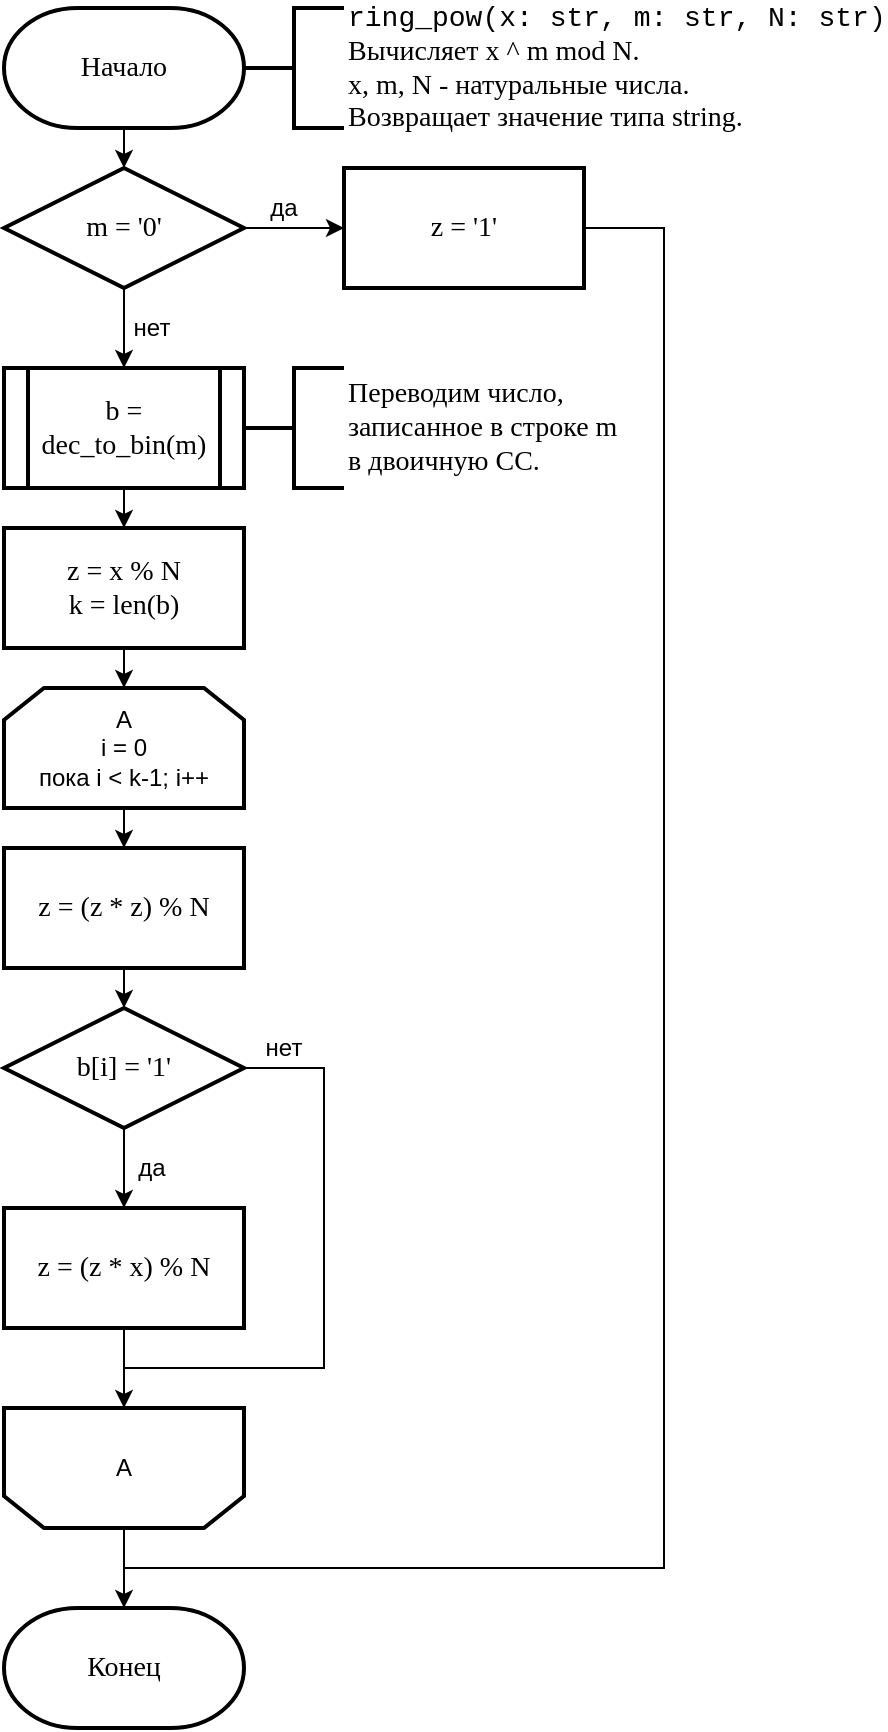 <mxfile version="14.4.8" type="device"><diagram id="MlSowE7N2zOFGr-4BrM5" name="Page-1"><mxGraphModel dx="1422" dy="773" grid="1" gridSize="10" guides="1" tooltips="1" connect="1" arrows="1" fold="1" page="1" pageScale="1" pageWidth="827" pageHeight="1169" math="0" shadow="0"><root><mxCell id="0"/><mxCell id="1" parent="0"/><mxCell id="T-VkvvwlvgEf-x6tDr_E-10" style="edgeStyle=orthogonalEdgeStyle;rounded=0;orthogonalLoop=1;jettySize=auto;html=1;exitX=0.5;exitY=1;exitDx=0;exitDy=0;exitPerimeter=0;entryX=0.5;entryY=0;entryDx=0;entryDy=0;entryPerimeter=0;" parent="1" source="eOUjjm0YNrlzB128Bgmo-1" target="T-VkvvwlvgEf-x6tDr_E-4" edge="1"><mxGeometry relative="1" as="geometry"/></mxCell><mxCell id="eOUjjm0YNrlzB128Bgmo-1" value="Начало" style="strokeWidth=2;html=1;shape=mxgraph.flowchart.terminator;whiteSpace=wrap;fontSize=14;fontFamily=Times New Roman;" parent="1" vertex="1"><mxGeometry x="60" y="40" width="120" height="60" as="geometry"/></mxCell><mxCell id="eOUjjm0YNrlzB128Bgmo-4" value="&lt;div&gt;&lt;font face=&quot;Courier New&quot;&gt;ring_pow(x: str, m: str, N: str)&lt;/font&gt;&lt;/div&gt;&lt;div&gt;Вычисляет x ^ m mod N.&lt;br&gt;&lt;/div&gt;&lt;div&gt;x, m, N - натуральные числа.&lt;br&gt;&lt;/div&gt;&lt;div&gt;Возвращает значение типа string.&lt;br&gt;&lt;/div&gt;" style="strokeWidth=2;html=1;shape=mxgraph.flowchart.annotation_2;align=left;labelPosition=right;pointerEvents=1;fontFamily=Times New Roman;fontSize=14;" parent="1" vertex="1"><mxGeometry x="180" y="40" width="50" height="60" as="geometry"/></mxCell><mxCell id="T-VkvvwlvgEf-x6tDr_E-2" value="" style="edgeStyle=orthogonalEdgeStyle;rounded=0;orthogonalLoop=1;jettySize=auto;html=1;exitX=0.5;exitY=1;exitDx=0;exitDy=0;exitPerimeter=0;entryX=0.5;entryY=0;entryDx=0;entryDy=0;fontFamily=Times New Roman;fontSize=14;" parent="1" source="T-VkvvwlvgEf-x6tDr_E-4" edge="1"><mxGeometry relative="1" as="geometry"><mxPoint x="120" y="220" as="targetPoint"/></mxGeometry></mxCell><mxCell id="T-VkvvwlvgEf-x6tDr_E-3" value="&lt;div&gt;&lt;br&gt;&lt;/div&gt;" style="edgeStyle=orthogonalEdgeStyle;rounded=0;orthogonalLoop=1;jettySize=auto;html=1;exitX=1;exitY=0.5;exitDx=0;exitDy=0;exitPerimeter=0;entryX=0;entryY=0.5;entryDx=0;entryDy=0;fontFamily=Times New Roman;fontSize=14;" parent="1" source="T-VkvvwlvgEf-x6tDr_E-4" target="T-VkvvwlvgEf-x6tDr_E-7" edge="1"><mxGeometry relative="1" as="geometry"/></mxCell><mxCell id="T-VkvvwlvgEf-x6tDr_E-4" value="m = '0'" style="strokeWidth=2;html=1;shape=mxgraph.flowchart.decision;whiteSpace=wrap;rounded=0;fontFamily=Times New Roman;fontSize=14;" parent="1" vertex="1"><mxGeometry x="60" y="120" width="120" height="60" as="geometry"/></mxCell><mxCell id="T-VkvvwlvgEf-x6tDr_E-14" style="edgeStyle=orthogonalEdgeStyle;rounded=0;orthogonalLoop=1;jettySize=auto;html=1;exitX=1;exitY=0.5;exitDx=0;exitDy=0;endArrow=none;endFill=0;" parent="1" source="T-VkvvwlvgEf-x6tDr_E-7" edge="1"><mxGeometry relative="1" as="geometry"><mxPoint x="120" y="820" as="targetPoint"/><Array as="points"><mxPoint x="390" y="150"/><mxPoint x="390" y="820"/></Array></mxGeometry></mxCell><mxCell id="T-VkvvwlvgEf-x6tDr_E-7" value="z = '1'" style="rounded=0;whiteSpace=wrap;html=1;absoluteArcSize=1;arcSize=14;strokeWidth=2;fontFamily=Times New Roman;fontSize=14;" parent="1" vertex="1"><mxGeometry x="230" y="120" width="120" height="60" as="geometry"/></mxCell><mxCell id="T-VkvvwlvgEf-x6tDr_E-8" value="нет" style="text;html=1;strokeColor=none;fillColor=none;align=center;verticalAlign=middle;whiteSpace=wrap;rounded=0;" parent="1" vertex="1"><mxGeometry x="124" y="190" width="20" height="20" as="geometry"/></mxCell><mxCell id="T-VkvvwlvgEf-x6tDr_E-9" value="да" style="text;html=1;strokeColor=none;fillColor=none;align=center;verticalAlign=middle;whiteSpace=wrap;rounded=0;" parent="1" vertex="1"><mxGeometry x="190" y="130" width="20" height="20" as="geometry"/></mxCell><mxCell id="T-VkvvwlvgEf-x6tDr_E-17" style="edgeStyle=orthogonalEdgeStyle;rounded=0;orthogonalLoop=1;jettySize=auto;html=1;exitX=0.5;exitY=1;exitDx=0;exitDy=0;entryX=0.5;entryY=0;entryDx=0;entryDy=0;" parent="1" source="T-VkvvwlvgEf-x6tDr_E-13" target="T-VkvvwlvgEf-x6tDr_E-16" edge="1"><mxGeometry relative="1" as="geometry"/></mxCell><mxCell id="T-VkvvwlvgEf-x6tDr_E-13" value="b = dec_to_bin(m)" style="shape=process;whiteSpace=wrap;html=1;backgroundOutline=1;rounded=0;strokeWidth=2;fontFamily=Times New Roman;fontSize=14;" parent="1" vertex="1"><mxGeometry x="60" y="220" width="120" height="60" as="geometry"/></mxCell><mxCell id="T-VkvvwlvgEf-x6tDr_E-15" value="&lt;div&gt;Переводим число,&lt;/div&gt;&lt;div&gt;записанное в строке m&lt;br&gt;&lt;/div&gt;&lt;div&gt;в двоичную СС.&lt;br&gt;&lt;/div&gt;" style="strokeWidth=2;html=1;shape=mxgraph.flowchart.annotation_2;align=left;labelPosition=right;pointerEvents=1;fontFamily=Times New Roman;fontSize=14;" parent="1" vertex="1"><mxGeometry x="180" y="220" width="50" height="60" as="geometry"/></mxCell><mxCell id="T-VkvvwlvgEf-x6tDr_E-19" style="edgeStyle=orthogonalEdgeStyle;rounded=0;orthogonalLoop=1;jettySize=auto;html=1;exitX=0.5;exitY=1;exitDx=0;exitDy=0;entryX=0.5;entryY=0;entryDx=0;entryDy=0;" parent="1" source="T-VkvvwlvgEf-x6tDr_E-16" edge="1"><mxGeometry relative="1" as="geometry"><mxPoint x="120" y="380" as="targetPoint"/></mxGeometry></mxCell><mxCell id="T-VkvvwlvgEf-x6tDr_E-16" value="&lt;div&gt;z = x % N&lt;br&gt;&lt;/div&gt;k = len(b)" style="rounded=0;whiteSpace=wrap;html=1;absoluteArcSize=1;arcSize=14;strokeWidth=2;fontFamily=Times New Roman;fontSize=14;" parent="1" vertex="1"><mxGeometry x="60" y="300" width="120" height="60" as="geometry"/></mxCell><mxCell id="T-VkvvwlvgEf-x6tDr_E-21" style="edgeStyle=orthogonalEdgeStyle;rounded=0;orthogonalLoop=1;jettySize=auto;html=1;exitX=0.5;exitY=1;exitDx=0;exitDy=0;entryX=0.5;entryY=0;entryDx=0;entryDy=0;" parent="1" target="T-VkvvwlvgEf-x6tDr_E-20" edge="1"><mxGeometry relative="1" as="geometry"><mxPoint x="120" y="440" as="sourcePoint"/></mxGeometry></mxCell><mxCell id="T-VkvvwlvgEf-x6tDr_E-20" value="&lt;div&gt;z = (z * z) % N&lt;br&gt;&lt;/div&gt;" style="rounded=0;whiteSpace=wrap;html=1;absoluteArcSize=1;arcSize=14;strokeWidth=2;fontFamily=Times New Roman;fontSize=14;" parent="1" vertex="1"><mxGeometry x="60" y="460" width="120" height="60" as="geometry"/></mxCell><mxCell id="T-VkvvwlvgEf-x6tDr_E-22" style="edgeStyle=orthogonalEdgeStyle;rounded=0;orthogonalLoop=1;jettySize=auto;html=1;exitX=0.5;exitY=1;exitDx=0;exitDy=0;entryX=0.5;entryY=0;entryDx=0;entryDy=0;entryPerimeter=0;endArrow=classic;endFill=1;fontFamily=Times New Roman;fontSize=14;" parent="1" target="T-VkvvwlvgEf-x6tDr_E-25" edge="1"><mxGeometry relative="1" as="geometry"><mxPoint x="120" y="520" as="sourcePoint"/></mxGeometry></mxCell><mxCell id="T-VkvvwlvgEf-x6tDr_E-23" value="" style="edgeStyle=orthogonalEdgeStyle;rounded=0;orthogonalLoop=1;jettySize=auto;html=1;exitX=0.5;exitY=1;exitDx=0;exitDy=0;exitPerimeter=0;entryX=0.5;entryY=0;entryDx=0;entryDy=0;fontFamily=Times New Roman;fontSize=14;" parent="1" source="T-VkvvwlvgEf-x6tDr_E-25" target="T-VkvvwlvgEf-x6tDr_E-26" edge="1"><mxGeometry relative="1" as="geometry"/></mxCell><mxCell id="T-VkvvwlvgEf-x6tDr_E-33" style="edgeStyle=orthogonalEdgeStyle;rounded=0;orthogonalLoop=1;jettySize=auto;html=1;exitX=1;exitY=0.5;exitDx=0;exitDy=0;exitPerimeter=0;endArrow=none;endFill=0;" parent="1" source="T-VkvvwlvgEf-x6tDr_E-25" edge="1"><mxGeometry relative="1" as="geometry"><mxPoint x="120" y="720" as="targetPoint"/><Array as="points"><mxPoint x="220" y="570"/><mxPoint x="220" y="720"/></Array></mxGeometry></mxCell><mxCell id="T-VkvvwlvgEf-x6tDr_E-25" value="b[i] = '1'" style="strokeWidth=2;html=1;shape=mxgraph.flowchart.decision;whiteSpace=wrap;rounded=0;fontFamily=Times New Roman;fontSize=14;" parent="1" vertex="1"><mxGeometry x="60" y="540" width="120" height="60" as="geometry"/></mxCell><mxCell id="8SWCAmQIu1tBKZdypxFL-4" style="edgeStyle=orthogonalEdgeStyle;rounded=0;orthogonalLoop=1;jettySize=auto;html=1;exitX=0.5;exitY=1;exitDx=0;exitDy=0;" parent="1" source="T-VkvvwlvgEf-x6tDr_E-26" target="8SWCAmQIu1tBKZdypxFL-2" edge="1"><mxGeometry relative="1" as="geometry"/></mxCell><mxCell id="T-VkvvwlvgEf-x6tDr_E-26" value="z = (z * x) % N" style="rounded=0;whiteSpace=wrap;html=1;absoluteArcSize=1;arcSize=14;strokeWidth=2;fontFamily=Times New Roman;fontSize=14;" parent="1" vertex="1"><mxGeometry x="60" y="640" width="120" height="60" as="geometry"/></mxCell><mxCell id="T-VkvvwlvgEf-x6tDr_E-29" value="да" style="text;html=1;strokeColor=none;fillColor=none;align=center;verticalAlign=middle;whiteSpace=wrap;rounded=0;" parent="1" vertex="1"><mxGeometry x="124" y="610" width="20" height="20" as="geometry"/></mxCell><mxCell id="T-VkvvwlvgEf-x6tDr_E-30" value="нет" style="text;html=1;strokeColor=none;fillColor=none;align=center;verticalAlign=middle;whiteSpace=wrap;rounded=0;" parent="1" vertex="1"><mxGeometry x="190" y="550" width="20" height="20" as="geometry"/></mxCell><mxCell id="T-VkvvwlvgEf-x6tDr_E-31" value="Конец" style="strokeWidth=2;html=1;shape=mxgraph.flowchart.terminator;whiteSpace=wrap;fontSize=14;fontFamily=Times New Roman;" parent="1" vertex="1"><mxGeometry x="60" y="840" width="120" height="60" as="geometry"/></mxCell><mxCell id="8SWCAmQIu1tBKZdypxFL-1" value="&lt;div&gt;А&lt;/div&gt;&lt;div&gt;i = 0&lt;/div&gt;&lt;div&gt;пока i &amp;lt; k-1; i++&lt;br&gt;&lt;/div&gt;" style="shape=loopLimit;whiteSpace=wrap;html=1;strokeWidth=2;" parent="1" vertex="1"><mxGeometry x="60" y="380" width="120" height="60" as="geometry"/></mxCell><mxCell id="8SWCAmQIu1tBKZdypxFL-3" style="edgeStyle=orthogonalEdgeStyle;rounded=0;orthogonalLoop=1;jettySize=auto;html=1;exitX=0.5;exitY=0;exitDx=0;exitDy=0;entryX=0.5;entryY=0;entryDx=0;entryDy=0;entryPerimeter=0;" parent="1" source="8SWCAmQIu1tBKZdypxFL-2" target="T-VkvvwlvgEf-x6tDr_E-31" edge="1"><mxGeometry relative="1" as="geometry"/></mxCell><mxCell id="8SWCAmQIu1tBKZdypxFL-2" value="А" style="shape=loopLimit;whiteSpace=wrap;html=1;strokeWidth=2;direction=west;" parent="1" vertex="1"><mxGeometry x="60" y="740" width="120" height="60" as="geometry"/></mxCell></root></mxGraphModel></diagram></mxfile>